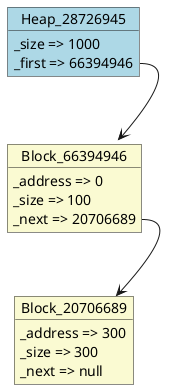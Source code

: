 @startuml object
object Heap_28726945#LightBlue {
  _size => 1000
  _first => 66394946
}
object Block_66394946#LightGoldenRodYellow {
  _address => 0
  _size => 100
  _next => 20706689
}
object Block_20706689#LightGoldenRodYellow {
  _address => 300
  _size => 300
  _next => null
}
Block_66394946::_next --> Block_20706689
Heap_28726945::_first --> Block_66394946
@enduml
